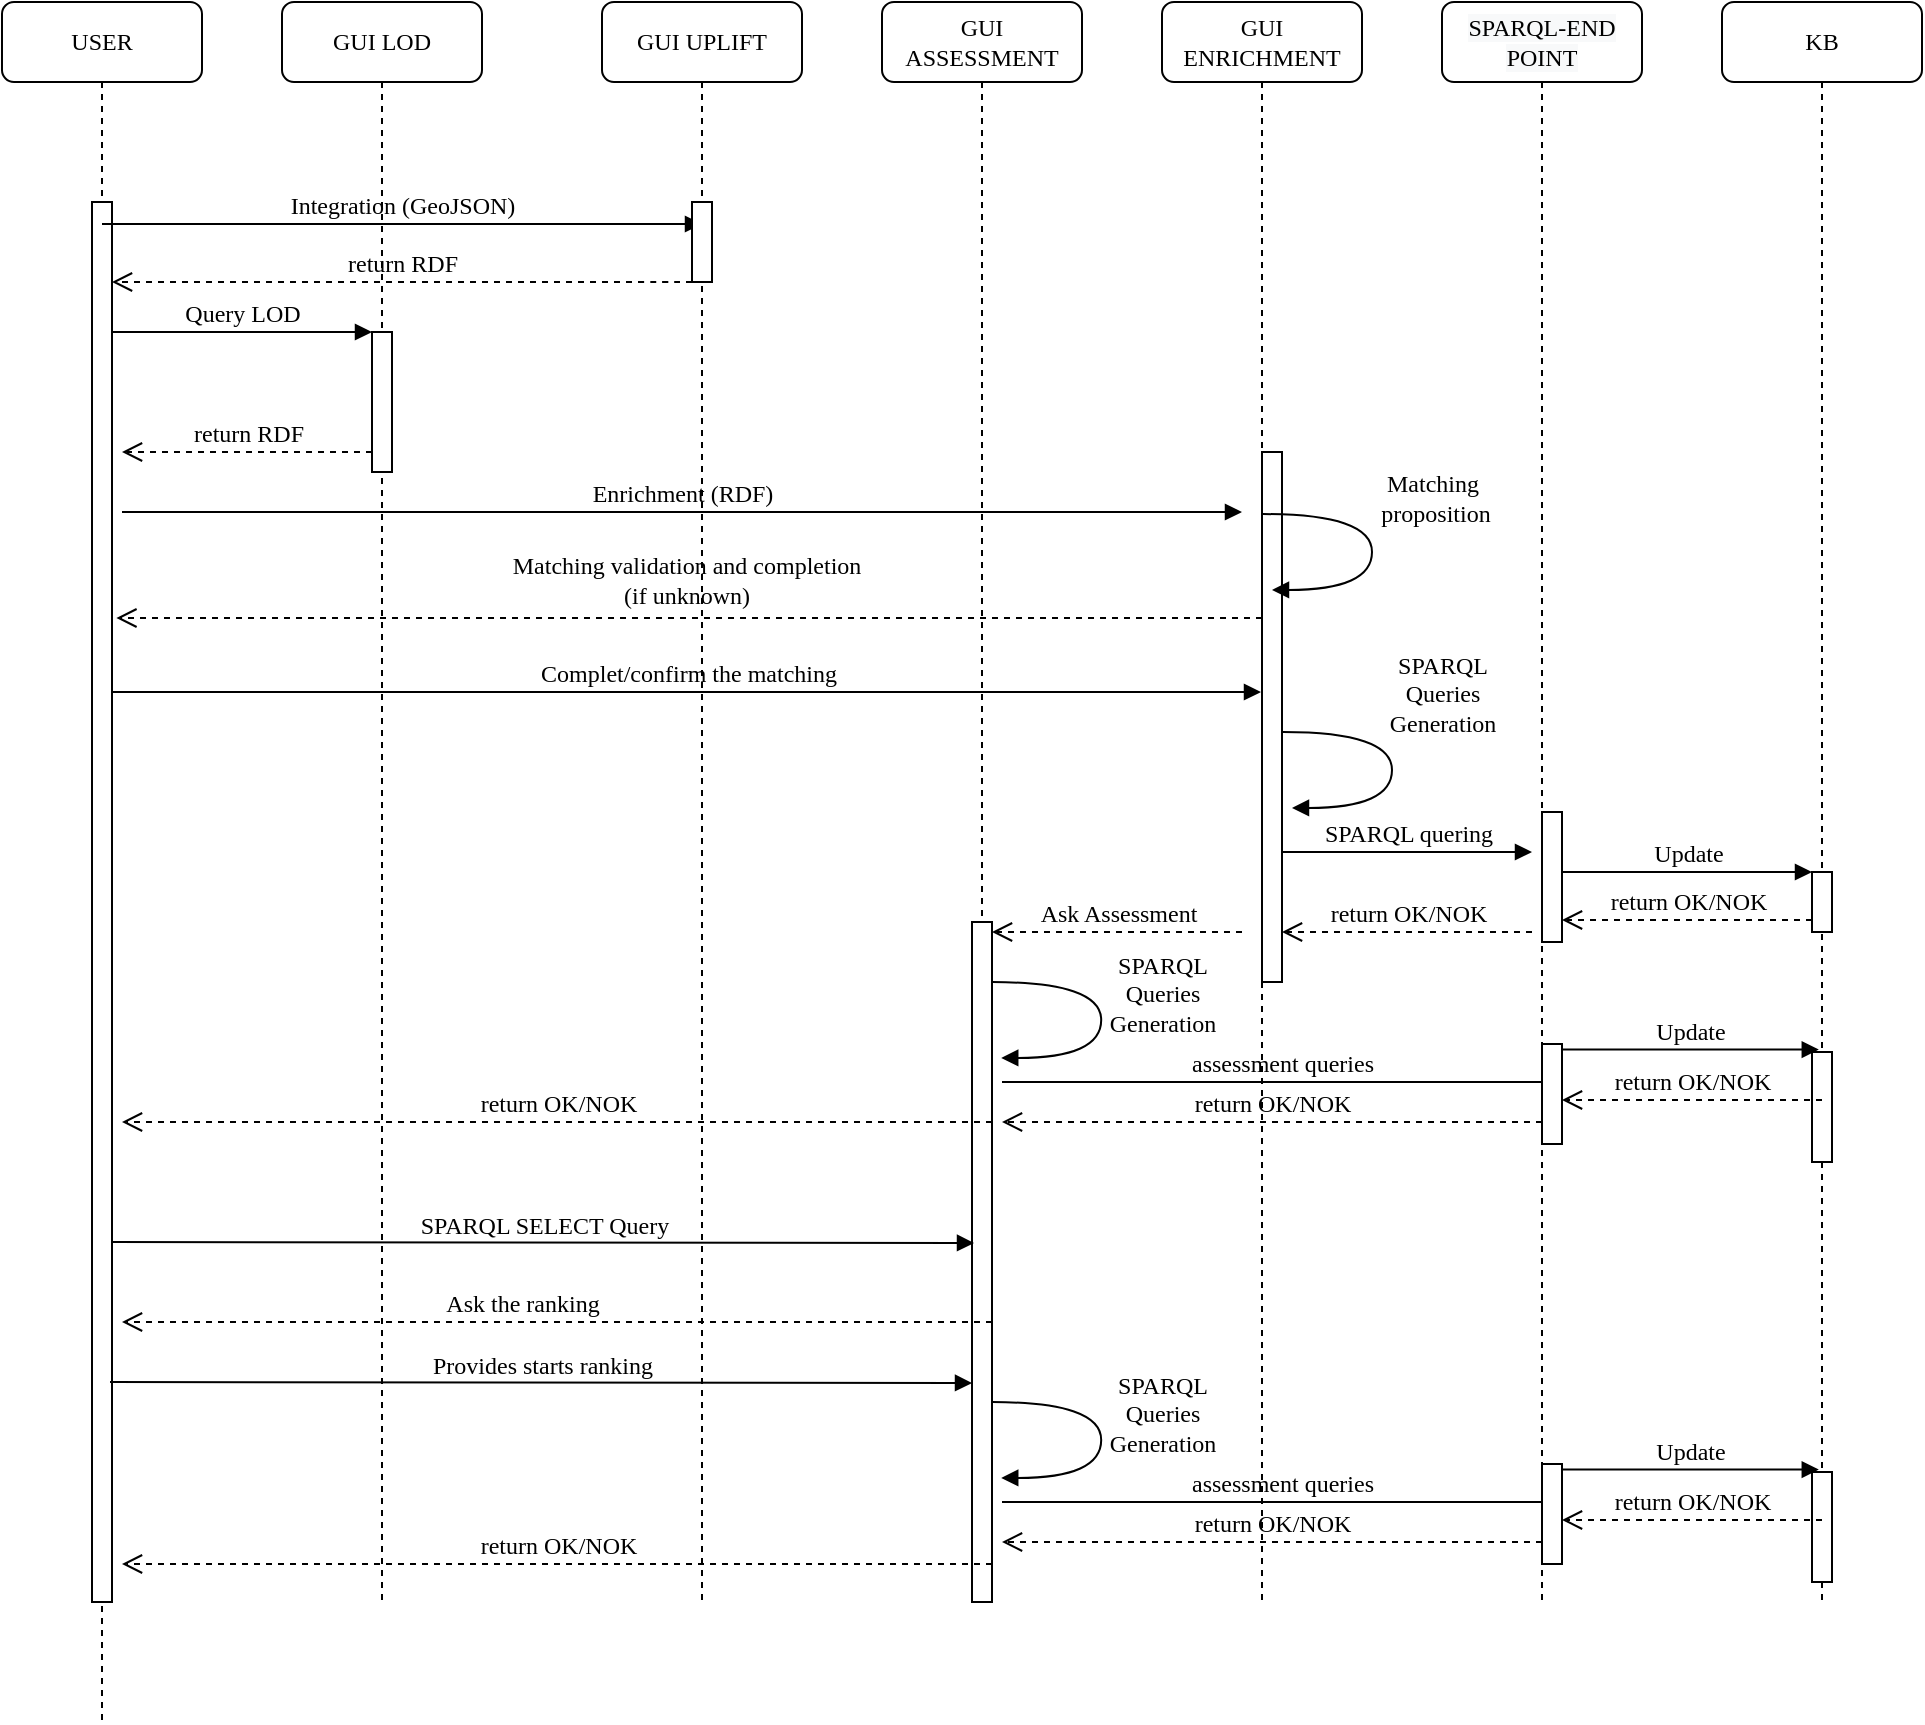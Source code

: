 <mxfile version="15.0.4" type="github">
  <diagram name="Page-1" id="13e1069c-82ec-6db2-03f1-153e76fe0fe0">
    <mxGraphModel dx="1038" dy="689" grid="1" gridSize="10" guides="1" tooltips="1" connect="1" arrows="1" fold="1" page="1" pageScale="1" pageWidth="1100" pageHeight="850" background="none" math="0" shadow="0">
      <root>
        <mxCell id="0" />
        <mxCell id="1" parent="0" />
        <mxCell id="7baba1c4bc27f4b0-2" value="GUI LOD" style="shape=umlLifeline;perimeter=lifelinePerimeter;whiteSpace=wrap;html=1;container=1;collapsible=0;recursiveResize=0;outlineConnect=0;rounded=1;shadow=0;comic=0;labelBackgroundColor=none;strokeWidth=1;fontFamily=Verdana;fontSize=12;align=center;" parent="1" vertex="1">
          <mxGeometry x="240" y="80" width="100" height="800" as="geometry" />
        </mxCell>
        <mxCell id="7baba1c4bc27f4b0-10" value="" style="html=1;points=[];perimeter=orthogonalPerimeter;rounded=0;shadow=0;comic=0;labelBackgroundColor=none;strokeWidth=1;fontFamily=Verdana;fontSize=12;align=center;" parent="7baba1c4bc27f4b0-2" vertex="1">
          <mxGeometry x="45" y="165" width="10" height="70" as="geometry" />
        </mxCell>
        <mxCell id="7baba1c4bc27f4b0-3" value="GUI UPLIFT" style="shape=umlLifeline;perimeter=lifelinePerimeter;whiteSpace=wrap;html=1;container=1;collapsible=0;recursiveResize=0;outlineConnect=0;rounded=1;shadow=0;comic=0;labelBackgroundColor=none;strokeWidth=1;fontFamily=Verdana;fontSize=12;align=center;" parent="1" vertex="1">
          <mxGeometry x="400" y="80" width="100" height="800" as="geometry" />
        </mxCell>
        <mxCell id="7baba1c4bc27f4b0-4" value="GUI&lt;br&gt;ASSESSMENT" style="shape=umlLifeline;perimeter=lifelinePerimeter;whiteSpace=wrap;html=1;container=1;collapsible=0;recursiveResize=0;outlineConnect=0;rounded=1;shadow=0;comic=0;labelBackgroundColor=none;strokeWidth=1;fontFamily=Verdana;fontSize=12;align=center;" parent="1" vertex="1">
          <mxGeometry x="540" y="80" width="100" height="640" as="geometry" />
        </mxCell>
        <mxCell id="7baba1c4bc27f4b0-5" value="&lt;span&gt;GUI ENRICHMENT&lt;/span&gt;" style="shape=umlLifeline;perimeter=lifelinePerimeter;whiteSpace=wrap;html=1;container=1;collapsible=0;recursiveResize=0;outlineConnect=0;rounded=1;shadow=0;comic=0;labelBackgroundColor=none;strokeWidth=1;fontFamily=Verdana;fontSize=12;align=center;" parent="1" vertex="1">
          <mxGeometry x="680" y="80" width="100" height="800" as="geometry" />
        </mxCell>
        <mxCell id="7baba1c4bc27f4b0-6" value="&lt;span style=&quot;color: rgb(0 , 0 , 0) ; font-family: &amp;#34;verdana&amp;#34; ; font-size: 12px ; font-style: normal ; font-weight: 400 ; letter-spacing: normal ; text-align: center ; text-indent: 0px ; text-transform: none ; word-spacing: 0px ; background-color: rgb(248 , 249 , 250) ; display: inline ; float: none&quot;&gt;SPARQL-END POINT&lt;/span&gt;" style="shape=umlLifeline;perimeter=lifelinePerimeter;whiteSpace=wrap;html=1;container=1;collapsible=0;recursiveResize=0;outlineConnect=0;rounded=1;shadow=0;comic=0;labelBackgroundColor=none;strokeWidth=1;fontFamily=Verdana;fontSize=12;align=center;" parent="1" vertex="1">
          <mxGeometry x="820" y="80" width="100" height="800" as="geometry" />
        </mxCell>
        <mxCell id="7baba1c4bc27f4b0-7" value="KB" style="shape=umlLifeline;perimeter=lifelinePerimeter;whiteSpace=wrap;html=1;container=1;collapsible=0;recursiveResize=0;outlineConnect=0;rounded=1;shadow=0;comic=0;labelBackgroundColor=none;strokeWidth=1;fontFamily=Verdana;fontSize=12;align=center;" parent="1" vertex="1">
          <mxGeometry x="960" y="80" width="100" height="800" as="geometry" />
        </mxCell>
        <mxCell id="7baba1c4bc27f4b0-8" value="USER" style="shape=umlLifeline;perimeter=lifelinePerimeter;whiteSpace=wrap;html=1;container=1;collapsible=0;recursiveResize=0;outlineConnect=0;rounded=1;shadow=0;comic=0;labelBackgroundColor=none;strokeWidth=1;fontFamily=Verdana;fontSize=12;align=center;" parent="1" vertex="1">
          <mxGeometry x="100" y="80" width="100" height="860" as="geometry" />
        </mxCell>
        <mxCell id="7baba1c4bc27f4b0-9" value="" style="html=1;points=[];perimeter=orthogonalPerimeter;rounded=0;shadow=0;comic=0;labelBackgroundColor=none;strokeWidth=1;fontFamily=Verdana;fontSize=12;align=center;" parent="7baba1c4bc27f4b0-8" vertex="1">
          <mxGeometry x="45" y="100" width="10" height="700" as="geometry" />
        </mxCell>
        <mxCell id="7baba1c4bc27f4b0-21" value="Matching validation and completion &lt;br&gt;(if unknown)" style="html=1;verticalAlign=bottom;endArrow=open;dashed=1;endSize=8;labelBackgroundColor=none;fontFamily=Verdana;fontSize=12;edgeStyle=elbowEdgeStyle;elbow=vertical;entryX=1.22;entryY=0.393;entryDx=0;entryDy=0;entryPerimeter=0;" parent="1" edge="1">
          <mxGeometry x="0.005" y="-2" relative="1" as="geometry">
            <mxPoint x="157.2" y="387.92" as="targetPoint" />
            <Array as="points">
              <mxPoint x="370" y="388" />
              <mxPoint x="240" y="388" />
              <mxPoint x="330" y="390" />
              <mxPoint x="340" y="375" />
              <mxPoint x="430" y="354" />
              <mxPoint x="700" y="295" />
            </Array>
            <mxPoint x="730" y="388" as="sourcePoint" />
            <mxPoint as="offset" />
          </mxGeometry>
        </mxCell>
        <mxCell id="7baba1c4bc27f4b0-25" value="" style="html=1;points=[];perimeter=orthogonalPerimeter;rounded=0;shadow=0;comic=0;labelBackgroundColor=none;strokeColor=#000000;strokeWidth=1;fillColor=#FFFFFF;fontFamily=Verdana;fontSize=12;fontColor=#000000;align=center;" parent="1" vertex="1">
          <mxGeometry x="1005" y="515" width="10" height="30" as="geometry" />
        </mxCell>
        <mxCell id="7baba1c4bc27f4b0-26" value="Update" style="html=1;verticalAlign=bottom;endArrow=block;entryX=0;entryY=0;labelBackgroundColor=none;fontFamily=Verdana;fontSize=12;" parent="1" source="7baba1c4bc27f4b0-22" target="7baba1c4bc27f4b0-25" edge="1">
          <mxGeometry relative="1" as="geometry">
            <mxPoint x="930" y="395" as="sourcePoint" />
          </mxGeometry>
        </mxCell>
        <mxCell id="7baba1c4bc27f4b0-30" value="return RDF" style="html=1;verticalAlign=bottom;endArrow=open;dashed=1;endSize=8;labelBackgroundColor=none;fontFamily=Verdana;fontSize=12;edgeStyle=elbowEdgeStyle;elbow=vertical;" parent="1" source="Sm2UaVznvo7fTfyKcksD-13" edge="1">
          <mxGeometry relative="1" as="geometry">
            <mxPoint x="155" y="220" as="targetPoint" />
            <Array as="points">
              <mxPoint x="430" y="220" />
            </Array>
            <mxPoint x="870" y="220" as="sourcePoint" />
          </mxGeometry>
        </mxCell>
        <mxCell id="7baba1c4bc27f4b0-11" value="Query LOD" style="html=1;verticalAlign=bottom;endArrow=block;entryX=0;entryY=0;labelBackgroundColor=none;fontFamily=Verdana;fontSize=12;edgeStyle=elbowEdgeStyle;elbow=vertical;" parent="1" target="7baba1c4bc27f4b0-10" edge="1">
          <mxGeometry relative="1" as="geometry">
            <mxPoint x="155" y="245" as="sourcePoint" />
          </mxGeometry>
        </mxCell>
        <mxCell id="Sm2UaVznvo7fTfyKcksD-2" value="return RDF" style="html=1;verticalAlign=bottom;endArrow=open;dashed=1;endSize=8;labelBackgroundColor=none;fontFamily=Verdana;fontSize=12;edgeStyle=elbowEdgeStyle;elbow=vertical;" edge="1" parent="1" source="7baba1c4bc27f4b0-10">
          <mxGeometry relative="1" as="geometry">
            <mxPoint x="160" y="305" as="targetPoint" />
            <Array as="points">
              <mxPoint x="210" y="305" />
              <mxPoint x="280" y="360" />
            </Array>
            <mxPoint x="735" y="335" as="sourcePoint" />
          </mxGeometry>
        </mxCell>
        <mxCell id="Sm2UaVznvo7fTfyKcksD-3" value="Enrichment (RDF)" style="html=1;verticalAlign=bottom;endArrow=block;labelBackgroundColor=none;fontFamily=Verdana;fontSize=12;edgeStyle=elbowEdgeStyle;elbow=vertical;" edge="1" parent="1">
          <mxGeometry relative="1" as="geometry">
            <mxPoint x="160" y="335" as="sourcePoint" />
            <mxPoint x="720" y="335" as="targetPoint" />
          </mxGeometry>
        </mxCell>
        <mxCell id="Sm2UaVznvo7fTfyKcksD-10" value="Complet/confirm the matching" style="html=1;verticalAlign=bottom;endArrow=block;labelBackgroundColor=none;fontFamily=Verdana;fontSize=12;" edge="1" parent="1">
          <mxGeometry relative="1" as="geometry">
            <mxPoint x="155" y="425" as="sourcePoint" />
            <mxPoint x="729.5" y="425" as="targetPoint" />
          </mxGeometry>
        </mxCell>
        <mxCell id="7baba1c4bc27f4b0-13" value="" style="html=1;points=[];perimeter=orthogonalPerimeter;rounded=0;shadow=0;comic=0;labelBackgroundColor=none;strokeWidth=1;fontFamily=Verdana;fontSize=12;align=center;" parent="1" vertex="1">
          <mxGeometry x="730" y="305" width="10" height="265" as="geometry" />
        </mxCell>
        <mxCell id="7baba1c4bc27f4b0-22" value="" style="html=1;points=[];perimeter=orthogonalPerimeter;rounded=0;shadow=0;comic=0;labelBackgroundColor=none;strokeWidth=1;fontFamily=Verdana;fontSize=12;align=center;" parent="1" vertex="1">
          <mxGeometry x="870" y="485" width="10" height="65" as="geometry" />
        </mxCell>
        <mxCell id="7baba1c4bc27f4b0-23" value="SPARQL quering" style="html=1;verticalAlign=bottom;endArrow=block;labelBackgroundColor=none;fontFamily=Verdana;fontSize=12;" parent="1" source="7baba1c4bc27f4b0-13" edge="1">
          <mxGeometry relative="1" as="geometry">
            <mxPoint x="795" y="465" as="sourcePoint" />
            <mxPoint x="865" y="505" as="targetPoint" />
            <Array as="points">
              <mxPoint x="795" y="505" />
            </Array>
          </mxGeometry>
        </mxCell>
        <mxCell id="Sm2UaVznvo7fTfyKcksD-7" value="Matching&lt;br&gt;&amp;nbsp;proposition" style="html=1;verticalAlign=bottom;endArrow=block;labelBackgroundColor=none;fontFamily=Verdana;fontSize=12;elbow=vertical;edgeStyle=orthogonalEdgeStyle;curved=1;entryX=1;entryY=0.286;entryPerimeter=0;exitX=1.038;exitY=0.345;exitPerimeter=0;" edge="1" parent="1">
          <mxGeometry x="-0.108" y="30" relative="1" as="geometry">
            <mxPoint x="730.38" y="336.04" as="sourcePoint" />
            <mxPoint x="735" y="373.96" as="targetPoint" />
            <Array as="points">
              <mxPoint x="785" y="335.94" />
              <mxPoint x="785" y="373.94" />
            </Array>
            <mxPoint as="offset" />
          </mxGeometry>
        </mxCell>
        <mxCell id="Sm2UaVznvo7fTfyKcksD-11" value="SPARQL&lt;br&gt;Queries&lt;br&gt;Generation" style="html=1;verticalAlign=bottom;endArrow=block;labelBackgroundColor=none;fontFamily=Verdana;fontSize=12;elbow=vertical;edgeStyle=orthogonalEdgeStyle;curved=1;entryX=1;entryY=0.286;entryPerimeter=0;exitX=1.038;exitY=0.345;exitPerimeter=0;" edge="1" parent="1">
          <mxGeometry x="-0.164" y="25" relative="1" as="geometry">
            <mxPoint x="740.38" y="445.04" as="sourcePoint" />
            <mxPoint x="745" y="482.96" as="targetPoint" />
            <Array as="points">
              <mxPoint x="795" y="444.94" />
              <mxPoint x="795" y="482.94" />
            </Array>
            <mxPoint as="offset" />
          </mxGeometry>
        </mxCell>
        <mxCell id="Sm2UaVznvo7fTfyKcksD-12" value="Integration (GeoJSON)" style="html=1;verticalAlign=bottom;endArrow=block;labelBackgroundColor=none;fontFamily=Verdana;fontSize=12;edgeStyle=elbowEdgeStyle;elbow=vertical;" edge="1" parent="1">
          <mxGeometry relative="1" as="geometry">
            <mxPoint x="150" y="191" as="sourcePoint" />
            <mxPoint x="450" y="191" as="targetPoint" />
          </mxGeometry>
        </mxCell>
        <mxCell id="Sm2UaVznvo7fTfyKcksD-13" value="" style="html=1;points=[];perimeter=orthogonalPerimeter;rounded=0;shadow=0;comic=0;labelBackgroundColor=none;strokeWidth=1;fontFamily=Verdana;fontSize=12;align=center;" vertex="1" parent="1">
          <mxGeometry x="445" y="180" width="10" height="40" as="geometry" />
        </mxCell>
        <mxCell id="Sm2UaVznvo7fTfyKcksD-17" value="" style="html=1;points=[];perimeter=orthogonalPerimeter;rounded=0;shadow=0;comic=0;labelBackgroundColor=none;strokeWidth=1;fontFamily=Verdana;fontSize=12;align=center;" vertex="1" parent="1">
          <mxGeometry x="585" y="540" width="10" height="340" as="geometry" />
        </mxCell>
        <mxCell id="Sm2UaVznvo7fTfyKcksD-18" value="Ask Assessment" style="html=1;verticalAlign=bottom;endArrow=open;dashed=1;endSize=8;labelBackgroundColor=none;fontFamily=Verdana;fontSize=12;edgeStyle=elbowEdgeStyle;elbow=vertical;" edge="1" parent="1">
          <mxGeometry relative="1" as="geometry">
            <mxPoint x="595" y="545" as="targetPoint" />
            <Array as="points">
              <mxPoint x="645" y="545" />
              <mxPoint x="715" y="600" />
            </Array>
            <mxPoint x="720" y="545" as="sourcePoint" />
          </mxGeometry>
        </mxCell>
        <mxCell id="Sm2UaVznvo7fTfyKcksD-19" value="return OK/NOK" style="html=1;verticalAlign=bottom;endArrow=open;dashed=1;endSize=8;labelBackgroundColor=none;fontFamily=Verdana;fontSize=12;edgeStyle=elbowEdgeStyle;elbow=vertical;" edge="1" parent="1">
          <mxGeometry relative="1" as="geometry">
            <mxPoint x="880" y="539" as="targetPoint" />
            <Array as="points">
              <mxPoint x="930" y="539" />
              <mxPoint x="1000" y="594" />
            </Array>
            <mxPoint x="1005" y="539" as="sourcePoint" />
          </mxGeometry>
        </mxCell>
        <mxCell id="Sm2UaVznvo7fTfyKcksD-20" value="return OK/NOK" style="html=1;verticalAlign=bottom;endArrow=open;dashed=1;endSize=8;labelBackgroundColor=none;fontFamily=Verdana;fontSize=12;edgeStyle=elbowEdgeStyle;elbow=vertical;" edge="1" parent="1">
          <mxGeometry relative="1" as="geometry">
            <mxPoint x="740" y="545" as="targetPoint" />
            <Array as="points">
              <mxPoint x="790" y="545" />
              <mxPoint x="860" y="600" />
            </Array>
            <mxPoint x="865" y="545" as="sourcePoint" />
          </mxGeometry>
        </mxCell>
        <mxCell id="Sm2UaVznvo7fTfyKcksD-21" value="SPARQL&lt;br&gt;Queries&lt;br&gt;Generation" style="html=1;verticalAlign=bottom;endArrow=block;labelBackgroundColor=none;fontFamily=Verdana;fontSize=12;elbow=vertical;edgeStyle=orthogonalEdgeStyle;curved=1;entryX=1;entryY=0.286;entryPerimeter=0;exitX=1.038;exitY=0.345;exitPerimeter=0;" edge="1" parent="1">
          <mxGeometry x="0.187" y="30" relative="1" as="geometry">
            <mxPoint x="595.0" y="570.04" as="sourcePoint" />
            <mxPoint x="599.62" y="607.96" as="targetPoint" />
            <Array as="points">
              <mxPoint x="649.62" y="569.94" />
              <mxPoint x="649.62" y="607.94" />
            </Array>
            <mxPoint as="offset" />
          </mxGeometry>
        </mxCell>
        <mxCell id="Sm2UaVznvo7fTfyKcksD-22" value="assessment queries" style="html=1;verticalAlign=bottom;endArrow=block;labelBackgroundColor=none;fontFamily=Verdana;fontSize=12;" edge="1" parent="1">
          <mxGeometry relative="1" as="geometry">
            <mxPoint x="600" y="620" as="sourcePoint" />
            <mxPoint x="880" y="620" as="targetPoint" />
          </mxGeometry>
        </mxCell>
        <mxCell id="Sm2UaVznvo7fTfyKcksD-24" value="" style="html=1;points=[];perimeter=orthogonalPerimeter;rounded=0;shadow=0;comic=0;labelBackgroundColor=none;strokeColor=#000000;strokeWidth=1;fillColor=#FFFFFF;fontFamily=Verdana;fontSize=12;fontColor=#000000;align=center;" vertex="1" parent="1">
          <mxGeometry x="1005" y="605" width="10" height="55" as="geometry" />
        </mxCell>
        <mxCell id="Sm2UaVznvo7fTfyKcksD-25" value="Update" style="html=1;verticalAlign=bottom;endArrow=block;entryX=0.34;entryY=-0.022;labelBackgroundColor=none;fontFamily=Verdana;fontSize=12;entryDx=0;entryDy=0;entryPerimeter=0;" edge="1" parent="1" source="Sm2UaVznvo7fTfyKcksD-26" target="Sm2UaVznvo7fTfyKcksD-24">
          <mxGeometry relative="1" as="geometry">
            <mxPoint x="930" y="485" as="sourcePoint" />
          </mxGeometry>
        </mxCell>
        <mxCell id="Sm2UaVznvo7fTfyKcksD-26" value="" style="html=1;points=[];perimeter=orthogonalPerimeter;rounded=0;shadow=0;comic=0;labelBackgroundColor=none;strokeWidth=1;fontFamily=Verdana;fontSize=12;align=center;" vertex="1" parent="1">
          <mxGeometry x="870" y="601" width="10" height="50" as="geometry" />
        </mxCell>
        <mxCell id="Sm2UaVznvo7fTfyKcksD-27" value="return OK/NOK" style="html=1;verticalAlign=bottom;endArrow=open;dashed=1;endSize=8;labelBackgroundColor=none;fontFamily=Verdana;fontSize=12;edgeStyle=elbowEdgeStyle;elbow=vertical;" edge="1" parent="1">
          <mxGeometry relative="1" as="geometry">
            <mxPoint x="880" y="629" as="targetPoint" />
            <Array as="points">
              <mxPoint x="930" y="629" />
              <mxPoint x="1000" y="684" />
            </Array>
            <mxPoint x="1010" y="629" as="sourcePoint" />
          </mxGeometry>
        </mxCell>
        <mxCell id="Sm2UaVznvo7fTfyKcksD-28" value="return OK/NOK" style="html=1;verticalAlign=bottom;endArrow=open;dashed=1;endSize=8;labelBackgroundColor=none;fontFamily=Verdana;fontSize=12;edgeStyle=elbowEdgeStyle;elbow=vertical;" edge="1" parent="1">
          <mxGeometry relative="1" as="geometry">
            <mxPoint x="600" y="640" as="targetPoint" />
            <Array as="points">
              <mxPoint x="790" y="640" />
              <mxPoint x="860" y="695" />
            </Array>
            <mxPoint x="870" y="640" as="sourcePoint" />
          </mxGeometry>
        </mxCell>
        <mxCell id="Sm2UaVznvo7fTfyKcksD-29" value="return OK/NOK" style="html=1;verticalAlign=bottom;endArrow=open;dashed=1;endSize=8;labelBackgroundColor=none;fontFamily=Verdana;fontSize=12;edgeStyle=elbowEdgeStyle;elbow=vertical;" edge="1" parent="1">
          <mxGeometry relative="1" as="geometry">
            <mxPoint x="160" y="640" as="targetPoint" />
            <Array as="points">
              <mxPoint x="515" y="640" />
              <mxPoint x="585" y="695" />
            </Array>
            <mxPoint x="595" y="640" as="sourcePoint" />
          </mxGeometry>
        </mxCell>
        <mxCell id="Sm2UaVznvo7fTfyKcksD-31" value="SPARQL SELECT Query" style="html=1;verticalAlign=bottom;endArrow=block;labelBackgroundColor=none;fontFamily=Verdana;fontSize=12;edgeStyle=elbowEdgeStyle;elbow=vertical;entryX=0.1;entryY=0.474;entryDx=0;entryDy=0;entryPerimeter=0;" edge="1" parent="1" target="Sm2UaVznvo7fTfyKcksD-17">
          <mxGeometry relative="1" as="geometry">
            <mxPoint x="155" y="700" as="sourcePoint" />
            <mxPoint x="455" y="700" as="targetPoint" />
          </mxGeometry>
        </mxCell>
        <mxCell id="Sm2UaVznvo7fTfyKcksD-40" value="Ask the ranking" style="html=1;verticalAlign=bottom;endArrow=open;dashed=1;endSize=8;labelBackgroundColor=none;fontFamily=Verdana;fontSize=12;edgeStyle=elbowEdgeStyle;elbow=vertical;" edge="1" parent="1">
          <mxGeometry x="0.081" relative="1" as="geometry">
            <mxPoint x="160" y="740" as="targetPoint" />
            <Array as="points">
              <mxPoint x="515" y="740" />
              <mxPoint x="585" y="795" />
            </Array>
            <mxPoint x="595" y="740" as="sourcePoint" />
            <mxPoint as="offset" />
          </mxGeometry>
        </mxCell>
        <mxCell id="Sm2UaVznvo7fTfyKcksD-41" value="Provides starts ranking" style="html=1;verticalAlign=bottom;endArrow=block;labelBackgroundColor=none;fontFamily=Verdana;fontSize=12;edgeStyle=elbowEdgeStyle;elbow=vertical;entryX=0.1;entryY=0.474;entryDx=0;entryDy=0;entryPerimeter=0;" edge="1" parent="1">
          <mxGeometry relative="1" as="geometry">
            <mxPoint x="154" y="770" as="sourcePoint" />
            <mxPoint x="585" y="771.16" as="targetPoint" />
          </mxGeometry>
        </mxCell>
        <mxCell id="Sm2UaVznvo7fTfyKcksD-43" value="SPARQL&lt;br&gt;Queries&lt;br&gt;Generation" style="html=1;verticalAlign=bottom;endArrow=block;labelBackgroundColor=none;fontFamily=Verdana;fontSize=12;elbow=vertical;edgeStyle=orthogonalEdgeStyle;curved=1;entryX=1;entryY=0.286;entryPerimeter=0;exitX=1.038;exitY=0.345;exitPerimeter=0;" edge="1" parent="1">
          <mxGeometry x="0.187" y="30" relative="1" as="geometry">
            <mxPoint x="595" y="780.04" as="sourcePoint" />
            <mxPoint x="599.62" y="817.96" as="targetPoint" />
            <Array as="points">
              <mxPoint x="649.62" y="779.94" />
              <mxPoint x="649.62" y="817.94" />
            </Array>
            <mxPoint as="offset" />
          </mxGeometry>
        </mxCell>
        <mxCell id="Sm2UaVznvo7fTfyKcksD-44" value="assessment queries" style="html=1;verticalAlign=bottom;endArrow=block;labelBackgroundColor=none;fontFamily=Verdana;fontSize=12;" edge="1" parent="1">
          <mxGeometry relative="1" as="geometry">
            <mxPoint x="600" y="830" as="sourcePoint" />
            <mxPoint x="880" y="830" as="targetPoint" />
          </mxGeometry>
        </mxCell>
        <mxCell id="Sm2UaVznvo7fTfyKcksD-45" value="" style="html=1;points=[];perimeter=orthogonalPerimeter;rounded=0;shadow=0;comic=0;labelBackgroundColor=none;strokeColor=#000000;strokeWidth=1;fillColor=#FFFFFF;fontFamily=Verdana;fontSize=12;fontColor=#000000;align=center;" vertex="1" parent="1">
          <mxGeometry x="1005" y="815" width="10" height="55" as="geometry" />
        </mxCell>
        <mxCell id="Sm2UaVznvo7fTfyKcksD-46" value="Update" style="html=1;verticalAlign=bottom;endArrow=block;entryX=0.34;entryY=-0.022;labelBackgroundColor=none;fontFamily=Verdana;fontSize=12;entryDx=0;entryDy=0;entryPerimeter=0;" edge="1" parent="1" source="Sm2UaVznvo7fTfyKcksD-47" target="Sm2UaVznvo7fTfyKcksD-45">
          <mxGeometry relative="1" as="geometry">
            <mxPoint x="930" y="695" as="sourcePoint" />
          </mxGeometry>
        </mxCell>
        <mxCell id="Sm2UaVznvo7fTfyKcksD-47" value="" style="html=1;points=[];perimeter=orthogonalPerimeter;rounded=0;shadow=0;comic=0;labelBackgroundColor=none;strokeWidth=1;fontFamily=Verdana;fontSize=12;align=center;" vertex="1" parent="1">
          <mxGeometry x="870" y="811" width="10" height="50" as="geometry" />
        </mxCell>
        <mxCell id="Sm2UaVznvo7fTfyKcksD-48" value="return OK/NOK" style="html=1;verticalAlign=bottom;endArrow=open;dashed=1;endSize=8;labelBackgroundColor=none;fontFamily=Verdana;fontSize=12;edgeStyle=elbowEdgeStyle;elbow=vertical;" edge="1" parent="1">
          <mxGeometry relative="1" as="geometry">
            <mxPoint x="880" y="839" as="targetPoint" />
            <Array as="points">
              <mxPoint x="930" y="839" />
              <mxPoint x="1000" y="894" />
            </Array>
            <mxPoint x="1010" y="839" as="sourcePoint" />
          </mxGeometry>
        </mxCell>
        <mxCell id="Sm2UaVznvo7fTfyKcksD-49" value="return OK/NOK" style="html=1;verticalAlign=bottom;endArrow=open;dashed=1;endSize=8;labelBackgroundColor=none;fontFamily=Verdana;fontSize=12;edgeStyle=elbowEdgeStyle;elbow=vertical;" edge="1" parent="1">
          <mxGeometry relative="1" as="geometry">
            <mxPoint x="600" y="850" as="targetPoint" />
            <Array as="points">
              <mxPoint x="790" y="850" />
              <mxPoint x="860" y="905" />
            </Array>
            <mxPoint x="870" y="850" as="sourcePoint" />
          </mxGeometry>
        </mxCell>
        <mxCell id="Sm2UaVznvo7fTfyKcksD-50" value="return OK/NOK" style="html=1;verticalAlign=bottom;endArrow=open;dashed=1;endSize=8;labelBackgroundColor=none;fontFamily=Verdana;fontSize=12;edgeStyle=elbowEdgeStyle;elbow=vertical;" edge="1" parent="1">
          <mxGeometry relative="1" as="geometry">
            <mxPoint x="160" y="861" as="targetPoint" />
            <Array as="points">
              <mxPoint x="515" y="861" />
              <mxPoint x="585" y="916" />
            </Array>
            <mxPoint x="595" y="861" as="sourcePoint" />
          </mxGeometry>
        </mxCell>
      </root>
    </mxGraphModel>
  </diagram>
</mxfile>
